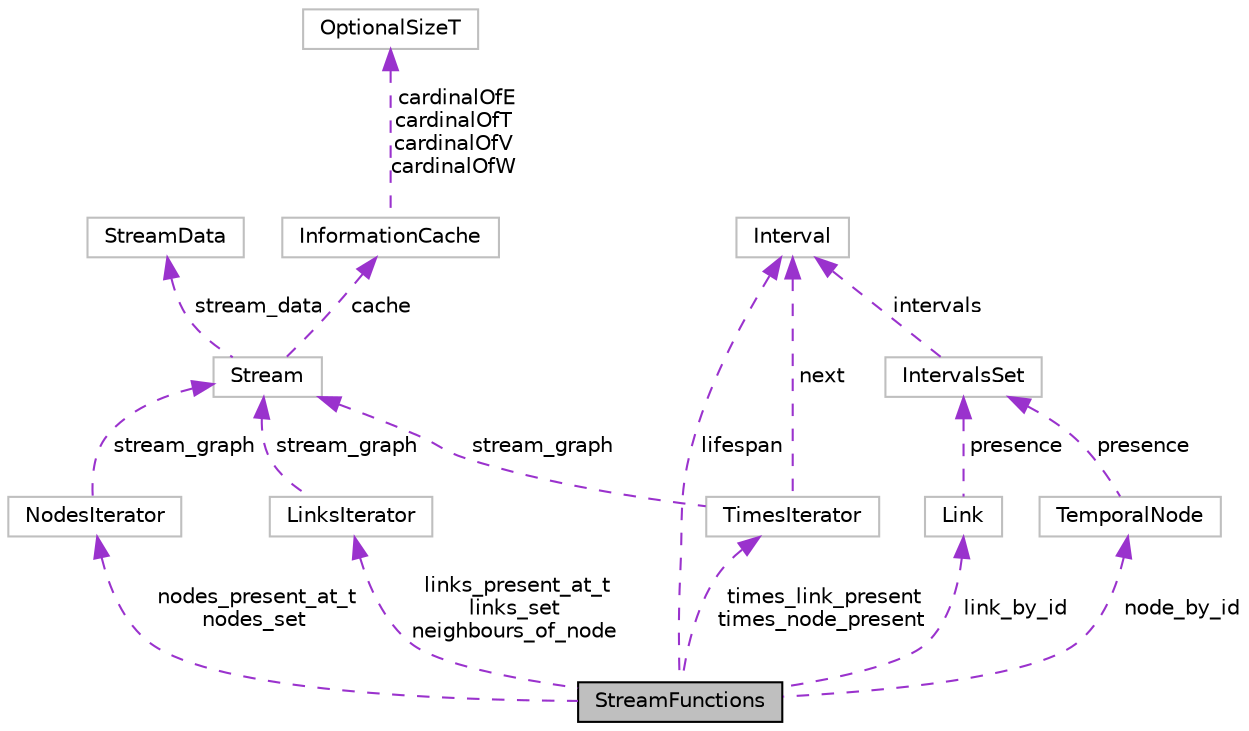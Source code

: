 digraph "StreamFunctions"
{
 // LATEX_PDF_SIZE
  edge [fontname="Helvetica",fontsize="10",labelfontname="Helvetica",labelfontsize="10"];
  node [fontname="Helvetica",fontsize="10",shape=record];
  Node1 [label="StreamFunctions",height=0.2,width=0.4,color="black", fillcolor="grey75", style="filled", fontcolor="black",tooltip=" "];
  Node2 -> Node1 [dir="back",color="darkorchid3",fontsize="10",style="dashed",label=" nodes_present_at_t\nnodes_set" ];
  Node2 [label="NodesIterator",height=0.2,width=0.4,color="grey75", fillcolor="white", style="filled",URL="$structNodesIterator.html",tooltip=" "];
  Node3 -> Node2 [dir="back",color="darkorchid3",fontsize="10",style="dashed",label=" stream_graph" ];
  Node3 [label="Stream",height=0.2,width=0.4,color="grey75", fillcolor="white", style="filled",URL="$structStream.html",tooltip=" "];
  Node4 -> Node3 [dir="back",color="darkorchid3",fontsize="10",style="dashed",label=" stream_data" ];
  Node4 [label="StreamData",height=0.2,width=0.4,color="grey75", fillcolor="white", style="filled",URL="$structStreamData.html",tooltip=" "];
  Node5 -> Node3 [dir="back",color="darkorchid3",fontsize="10",style="dashed",label=" cache" ];
  Node5 [label="InformationCache",height=0.2,width=0.4,color="grey75", fillcolor="white", style="filled",URL="$structInformationCache.html",tooltip=" "];
  Node6 -> Node5 [dir="back",color="darkorchid3",fontsize="10",style="dashed",label=" cardinalOfE\ncardinalOfT\ncardinalOfV\ncardinalOfW" ];
  Node6 [label="OptionalSizeT",height=0.2,width=0.4,color="grey75", fillcolor="white", style="filled",URL="$structOptionalSizeT.html",tooltip=" "];
  Node7 -> Node1 [dir="back",color="darkorchid3",fontsize="10",style="dashed",label=" links_present_at_t\nlinks_set\nneighbours_of_node" ];
  Node7 [label="LinksIterator",height=0.2,width=0.4,color="grey75", fillcolor="white", style="filled",URL="$structLinksIterator.html",tooltip=" "];
  Node3 -> Node7 [dir="back",color="darkorchid3",fontsize="10",style="dashed",label=" stream_graph" ];
  Node8 -> Node1 [dir="back",color="darkorchid3",fontsize="10",style="dashed",label=" lifespan" ];
  Node8 [label="Interval",height=0.2,width=0.4,color="grey75", fillcolor="white", style="filled",URL="$structInterval.html",tooltip=" "];
  Node9 -> Node1 [dir="back",color="darkorchid3",fontsize="10",style="dashed",label=" times_link_present\ntimes_node_present" ];
  Node9 [label="TimesIterator",height=0.2,width=0.4,color="grey75", fillcolor="white", style="filled",URL="$structTimesIterator.html",tooltip=" "];
  Node3 -> Node9 [dir="back",color="darkorchid3",fontsize="10",style="dashed",label=" stream_graph" ];
  Node8 -> Node9 [dir="back",color="darkorchid3",fontsize="10",style="dashed",label=" next" ];
  Node10 -> Node1 [dir="back",color="darkorchid3",fontsize="10",style="dashed",label=" link_by_id" ];
  Node10 [label="Link",height=0.2,width=0.4,color="grey75", fillcolor="white", style="filled",URL="$structLink.html",tooltip=" "];
  Node11 -> Node10 [dir="back",color="darkorchid3",fontsize="10",style="dashed",label=" presence" ];
  Node11 [label="IntervalsSet",height=0.2,width=0.4,color="grey75", fillcolor="white", style="filled",URL="$structIntervalsSet.html",tooltip=" "];
  Node8 -> Node11 [dir="back",color="darkorchid3",fontsize="10",style="dashed",label=" intervals" ];
  Node12 -> Node1 [dir="back",color="darkorchid3",fontsize="10",style="dashed",label=" node_by_id" ];
  Node12 [label="TemporalNode",height=0.2,width=0.4,color="grey75", fillcolor="white", style="filled",URL="$structTemporalNode.html",tooltip=" "];
  Node11 -> Node12 [dir="back",color="darkorchid3",fontsize="10",style="dashed",label=" presence" ];
}
